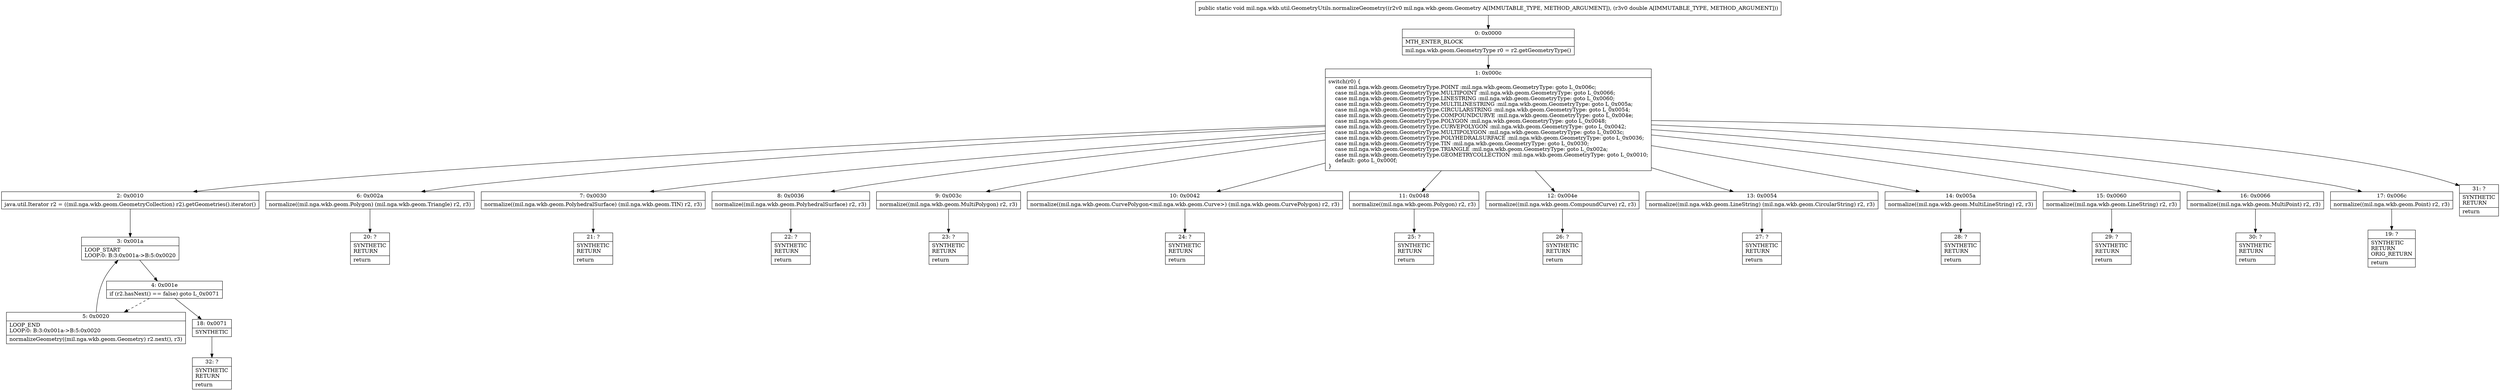 digraph "CFG formil.nga.wkb.util.GeometryUtils.normalizeGeometry(Lmil\/nga\/wkb\/geom\/Geometry;D)V" {
Node_0 [shape=record,label="{0\:\ 0x0000|MTH_ENTER_BLOCK\l|mil.nga.wkb.geom.GeometryType r0 = r2.getGeometryType()\l}"];
Node_1 [shape=record,label="{1\:\ 0x000c|switch(r0) \{\l    case mil.nga.wkb.geom.GeometryType.POINT :mil.nga.wkb.geom.GeometryType: goto L_0x006c;\l    case mil.nga.wkb.geom.GeometryType.MULTIPOINT :mil.nga.wkb.geom.GeometryType: goto L_0x0066;\l    case mil.nga.wkb.geom.GeometryType.LINESTRING :mil.nga.wkb.geom.GeometryType: goto L_0x0060;\l    case mil.nga.wkb.geom.GeometryType.MULTILINESTRING :mil.nga.wkb.geom.GeometryType: goto L_0x005a;\l    case mil.nga.wkb.geom.GeometryType.CIRCULARSTRING :mil.nga.wkb.geom.GeometryType: goto L_0x0054;\l    case mil.nga.wkb.geom.GeometryType.COMPOUNDCURVE :mil.nga.wkb.geom.GeometryType: goto L_0x004e;\l    case mil.nga.wkb.geom.GeometryType.POLYGON :mil.nga.wkb.geom.GeometryType: goto L_0x0048;\l    case mil.nga.wkb.geom.GeometryType.CURVEPOLYGON :mil.nga.wkb.geom.GeometryType: goto L_0x0042;\l    case mil.nga.wkb.geom.GeometryType.MULTIPOLYGON :mil.nga.wkb.geom.GeometryType: goto L_0x003c;\l    case mil.nga.wkb.geom.GeometryType.POLYHEDRALSURFACE :mil.nga.wkb.geom.GeometryType: goto L_0x0036;\l    case mil.nga.wkb.geom.GeometryType.TIN :mil.nga.wkb.geom.GeometryType: goto L_0x0030;\l    case mil.nga.wkb.geom.GeometryType.TRIANGLE :mil.nga.wkb.geom.GeometryType: goto L_0x002a;\l    case mil.nga.wkb.geom.GeometryType.GEOMETRYCOLLECTION :mil.nga.wkb.geom.GeometryType: goto L_0x0010;\l    default: goto L_0x000f;\l\}\l}"];
Node_2 [shape=record,label="{2\:\ 0x0010|java.util.Iterator r2 = ((mil.nga.wkb.geom.GeometryCollection) r2).getGeometries().iterator()\l}"];
Node_3 [shape=record,label="{3\:\ 0x001a|LOOP_START\lLOOP:0: B:3:0x001a\-\>B:5:0x0020\l}"];
Node_4 [shape=record,label="{4\:\ 0x001e|if (r2.hasNext() == false) goto L_0x0071\l}"];
Node_5 [shape=record,label="{5\:\ 0x0020|LOOP_END\lLOOP:0: B:3:0x001a\-\>B:5:0x0020\l|normalizeGeometry((mil.nga.wkb.geom.Geometry) r2.next(), r3)\l}"];
Node_6 [shape=record,label="{6\:\ 0x002a|normalize((mil.nga.wkb.geom.Polygon) (mil.nga.wkb.geom.Triangle) r2, r3)\l}"];
Node_7 [shape=record,label="{7\:\ 0x0030|normalize((mil.nga.wkb.geom.PolyhedralSurface) (mil.nga.wkb.geom.TIN) r2, r3)\l}"];
Node_8 [shape=record,label="{8\:\ 0x0036|normalize((mil.nga.wkb.geom.PolyhedralSurface) r2, r3)\l}"];
Node_9 [shape=record,label="{9\:\ 0x003c|normalize((mil.nga.wkb.geom.MultiPolygon) r2, r3)\l}"];
Node_10 [shape=record,label="{10\:\ 0x0042|normalize((mil.nga.wkb.geom.CurvePolygon\<mil.nga.wkb.geom.Curve\>) (mil.nga.wkb.geom.CurvePolygon) r2, r3)\l}"];
Node_11 [shape=record,label="{11\:\ 0x0048|normalize((mil.nga.wkb.geom.Polygon) r2, r3)\l}"];
Node_12 [shape=record,label="{12\:\ 0x004e|normalize((mil.nga.wkb.geom.CompoundCurve) r2, r3)\l}"];
Node_13 [shape=record,label="{13\:\ 0x0054|normalize((mil.nga.wkb.geom.LineString) (mil.nga.wkb.geom.CircularString) r2, r3)\l}"];
Node_14 [shape=record,label="{14\:\ 0x005a|normalize((mil.nga.wkb.geom.MultiLineString) r2, r3)\l}"];
Node_15 [shape=record,label="{15\:\ 0x0060|normalize((mil.nga.wkb.geom.LineString) r2, r3)\l}"];
Node_16 [shape=record,label="{16\:\ 0x0066|normalize((mil.nga.wkb.geom.MultiPoint) r2, r3)\l}"];
Node_17 [shape=record,label="{17\:\ 0x006c|normalize((mil.nga.wkb.geom.Point) r2, r3)\l}"];
Node_18 [shape=record,label="{18\:\ 0x0071|SYNTHETIC\l}"];
Node_19 [shape=record,label="{19\:\ ?|SYNTHETIC\lRETURN\lORIG_RETURN\l|return\l}"];
Node_20 [shape=record,label="{20\:\ ?|SYNTHETIC\lRETURN\l|return\l}"];
Node_21 [shape=record,label="{21\:\ ?|SYNTHETIC\lRETURN\l|return\l}"];
Node_22 [shape=record,label="{22\:\ ?|SYNTHETIC\lRETURN\l|return\l}"];
Node_23 [shape=record,label="{23\:\ ?|SYNTHETIC\lRETURN\l|return\l}"];
Node_24 [shape=record,label="{24\:\ ?|SYNTHETIC\lRETURN\l|return\l}"];
Node_25 [shape=record,label="{25\:\ ?|SYNTHETIC\lRETURN\l|return\l}"];
Node_26 [shape=record,label="{26\:\ ?|SYNTHETIC\lRETURN\l|return\l}"];
Node_27 [shape=record,label="{27\:\ ?|SYNTHETIC\lRETURN\l|return\l}"];
Node_28 [shape=record,label="{28\:\ ?|SYNTHETIC\lRETURN\l|return\l}"];
Node_29 [shape=record,label="{29\:\ ?|SYNTHETIC\lRETURN\l|return\l}"];
Node_30 [shape=record,label="{30\:\ ?|SYNTHETIC\lRETURN\l|return\l}"];
Node_31 [shape=record,label="{31\:\ ?|SYNTHETIC\lRETURN\l|return\l}"];
Node_32 [shape=record,label="{32\:\ ?|SYNTHETIC\lRETURN\l|return\l}"];
MethodNode[shape=record,label="{public static void mil.nga.wkb.util.GeometryUtils.normalizeGeometry((r2v0 mil.nga.wkb.geom.Geometry A[IMMUTABLE_TYPE, METHOD_ARGUMENT]), (r3v0 double A[IMMUTABLE_TYPE, METHOD_ARGUMENT])) }"];
MethodNode -> Node_0;
Node_0 -> Node_1;
Node_1 -> Node_2;
Node_1 -> Node_6;
Node_1 -> Node_7;
Node_1 -> Node_8;
Node_1 -> Node_9;
Node_1 -> Node_10;
Node_1 -> Node_11;
Node_1 -> Node_12;
Node_1 -> Node_13;
Node_1 -> Node_14;
Node_1 -> Node_15;
Node_1 -> Node_16;
Node_1 -> Node_17;
Node_1 -> Node_31;
Node_2 -> Node_3;
Node_3 -> Node_4;
Node_4 -> Node_5[style=dashed];
Node_4 -> Node_18;
Node_5 -> Node_3;
Node_6 -> Node_20;
Node_7 -> Node_21;
Node_8 -> Node_22;
Node_9 -> Node_23;
Node_10 -> Node_24;
Node_11 -> Node_25;
Node_12 -> Node_26;
Node_13 -> Node_27;
Node_14 -> Node_28;
Node_15 -> Node_29;
Node_16 -> Node_30;
Node_17 -> Node_19;
Node_18 -> Node_32;
}

